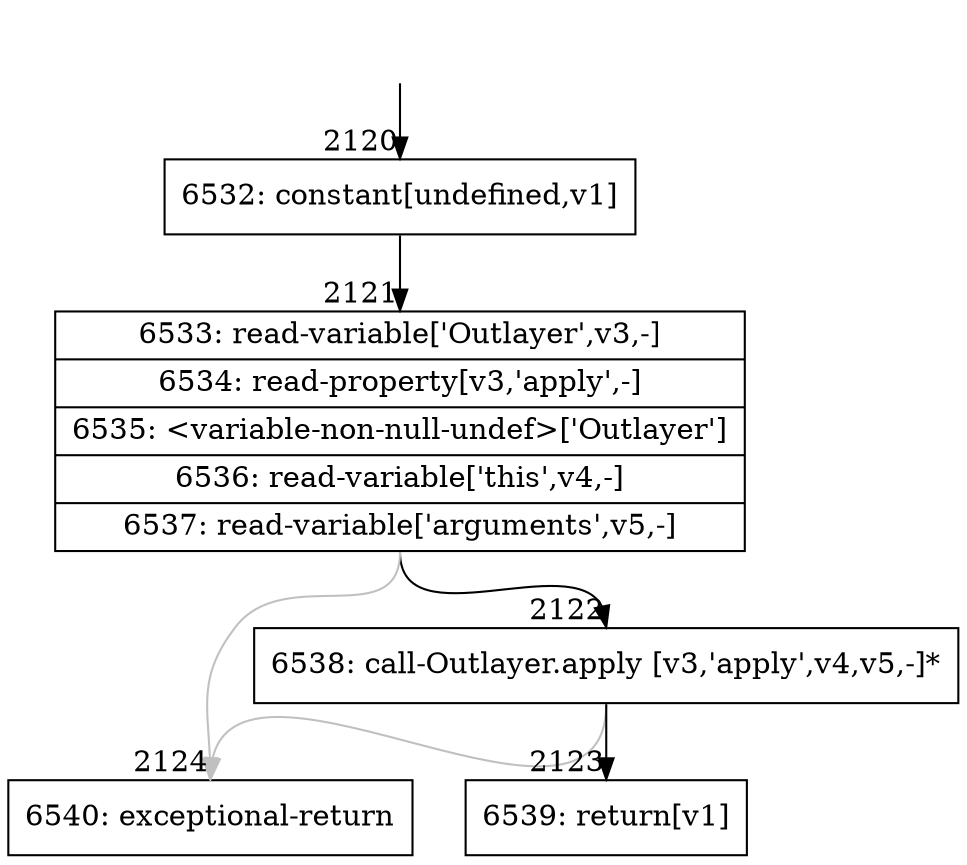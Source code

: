digraph {
rankdir="TD"
BB_entry194[shape=none,label=""];
BB_entry194 -> BB2120 [tailport=s, headport=n, headlabel="    2120"]
BB2120 [shape=record label="{6532: constant[undefined,v1]}" ] 
BB2120 -> BB2121 [tailport=s, headport=n, headlabel="      2121"]
BB2121 [shape=record label="{6533: read-variable['Outlayer',v3,-]|6534: read-property[v3,'apply',-]|6535: \<variable-non-null-undef\>['Outlayer']|6536: read-variable['this',v4,-]|6537: read-variable['arguments',v5,-]}" ] 
BB2121 -> BB2122 [tailport=s, headport=n, headlabel="      2122"]
BB2121 -> BB2124 [tailport=s, headport=n, color=gray, headlabel="      2124"]
BB2122 [shape=record label="{6538: call-Outlayer.apply [v3,'apply',v4,v5,-]*}" ] 
BB2122 -> BB2123 [tailport=s, headport=n, headlabel="      2123"]
BB2122 -> BB2124 [tailport=s, headport=n, color=gray]
BB2123 [shape=record label="{6539: return[v1]}" ] 
BB2124 [shape=record label="{6540: exceptional-return}" ] 
//#$~ 2936
}
